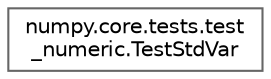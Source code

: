 digraph "Graphical Class Hierarchy"
{
 // LATEX_PDF_SIZE
  bgcolor="transparent";
  edge [fontname=Helvetica,fontsize=10,labelfontname=Helvetica,labelfontsize=10];
  node [fontname=Helvetica,fontsize=10,shape=box,height=0.2,width=0.4];
  rankdir="LR";
  Node0 [id="Node000000",label="numpy.core.tests.test\l_numeric.TestStdVar",height=0.2,width=0.4,color="grey40", fillcolor="white", style="filled",URL="$d7/d6d/classnumpy_1_1core_1_1tests_1_1test__numeric_1_1TestStdVar.html",tooltip=" "];
}
